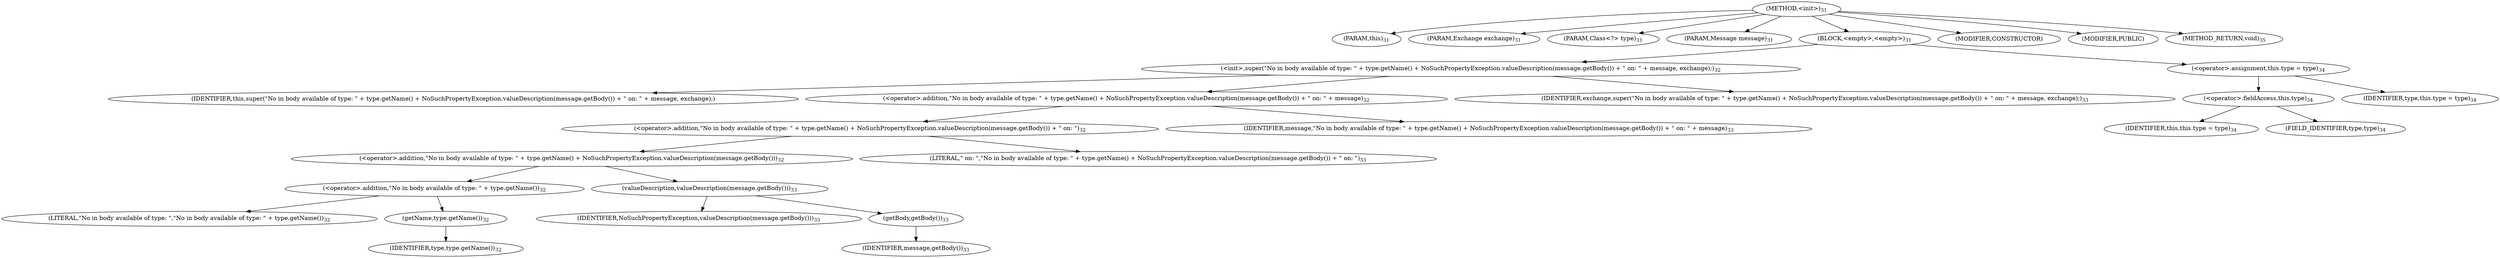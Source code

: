 digraph "&lt;init&gt;" {  
"25" [label = <(METHOD,&lt;init&gt;)<SUB>31</SUB>> ]
"6" [label = <(PARAM,this)<SUB>31</SUB>> ]
"26" [label = <(PARAM,Exchange exchange)<SUB>31</SUB>> ]
"27" [label = <(PARAM,Class&lt;?&gt; type)<SUB>31</SUB>> ]
"28" [label = <(PARAM,Message message)<SUB>31</SUB>> ]
"29" [label = <(BLOCK,&lt;empty&gt;,&lt;empty&gt;)<SUB>31</SUB>> ]
"30" [label = <(&lt;init&gt;,super(&quot;No in body available of type: &quot; + type.getName() + NoSuchPropertyException.valueDescription(message.getBody()) + &quot; on: &quot; + message, exchange);)<SUB>32</SUB>> ]
"5" [label = <(IDENTIFIER,this,super(&quot;No in body available of type: &quot; + type.getName() + NoSuchPropertyException.valueDescription(message.getBody()) + &quot; on: &quot; + message, exchange);)> ]
"31" [label = <(&lt;operator&gt;.addition,&quot;No in body available of type: &quot; + type.getName() + NoSuchPropertyException.valueDescription(message.getBody()) + &quot; on: &quot; + message)<SUB>32</SUB>> ]
"32" [label = <(&lt;operator&gt;.addition,&quot;No in body available of type: &quot; + type.getName() + NoSuchPropertyException.valueDescription(message.getBody()) + &quot; on: &quot;)<SUB>32</SUB>> ]
"33" [label = <(&lt;operator&gt;.addition,&quot;No in body available of type: &quot; + type.getName() + NoSuchPropertyException.valueDescription(message.getBody()))<SUB>32</SUB>> ]
"34" [label = <(&lt;operator&gt;.addition,&quot;No in body available of type: &quot; + type.getName())<SUB>32</SUB>> ]
"35" [label = <(LITERAL,&quot;No in body available of type: &quot;,&quot;No in body available of type: &quot; + type.getName())<SUB>32</SUB>> ]
"36" [label = <(getName,type.getName())<SUB>32</SUB>> ]
"37" [label = <(IDENTIFIER,type,type.getName())<SUB>32</SUB>> ]
"38" [label = <(valueDescription,valueDescription(message.getBody()))<SUB>33</SUB>> ]
"39" [label = <(IDENTIFIER,NoSuchPropertyException,valueDescription(message.getBody()))<SUB>33</SUB>> ]
"40" [label = <(getBody,getBody())<SUB>33</SUB>> ]
"41" [label = <(IDENTIFIER,message,getBody())<SUB>33</SUB>> ]
"42" [label = <(LITERAL,&quot; on: &quot;,&quot;No in body available of type: &quot; + type.getName() + NoSuchPropertyException.valueDescription(message.getBody()) + &quot; on: &quot;)<SUB>33</SUB>> ]
"43" [label = <(IDENTIFIER,message,&quot;No in body available of type: &quot; + type.getName() + NoSuchPropertyException.valueDescription(message.getBody()) + &quot; on: &quot; + message)<SUB>33</SUB>> ]
"44" [label = <(IDENTIFIER,exchange,super(&quot;No in body available of type: &quot; + type.getName() + NoSuchPropertyException.valueDescription(message.getBody()) + &quot; on: &quot; + message, exchange);)<SUB>33</SUB>> ]
"45" [label = <(&lt;operator&gt;.assignment,this.type = type)<SUB>34</SUB>> ]
"46" [label = <(&lt;operator&gt;.fieldAccess,this.type)<SUB>34</SUB>> ]
"7" [label = <(IDENTIFIER,this,this.type = type)<SUB>34</SUB>> ]
"47" [label = <(FIELD_IDENTIFIER,type,type)<SUB>34</SUB>> ]
"48" [label = <(IDENTIFIER,type,this.type = type)<SUB>34</SUB>> ]
"49" [label = <(MODIFIER,CONSTRUCTOR)> ]
"50" [label = <(MODIFIER,PUBLIC)> ]
"51" [label = <(METHOD_RETURN,void)<SUB>35</SUB>> ]
  "25" -> "6" 
  "25" -> "26" 
  "25" -> "27" 
  "25" -> "28" 
  "25" -> "29" 
  "25" -> "49" 
  "25" -> "50" 
  "25" -> "51" 
  "29" -> "30" 
  "29" -> "45" 
  "30" -> "5" 
  "30" -> "31" 
  "30" -> "44" 
  "31" -> "32" 
  "31" -> "43" 
  "32" -> "33" 
  "32" -> "42" 
  "33" -> "34" 
  "33" -> "38" 
  "34" -> "35" 
  "34" -> "36" 
  "36" -> "37" 
  "38" -> "39" 
  "38" -> "40" 
  "40" -> "41" 
  "45" -> "46" 
  "45" -> "48" 
  "46" -> "7" 
  "46" -> "47" 
}
